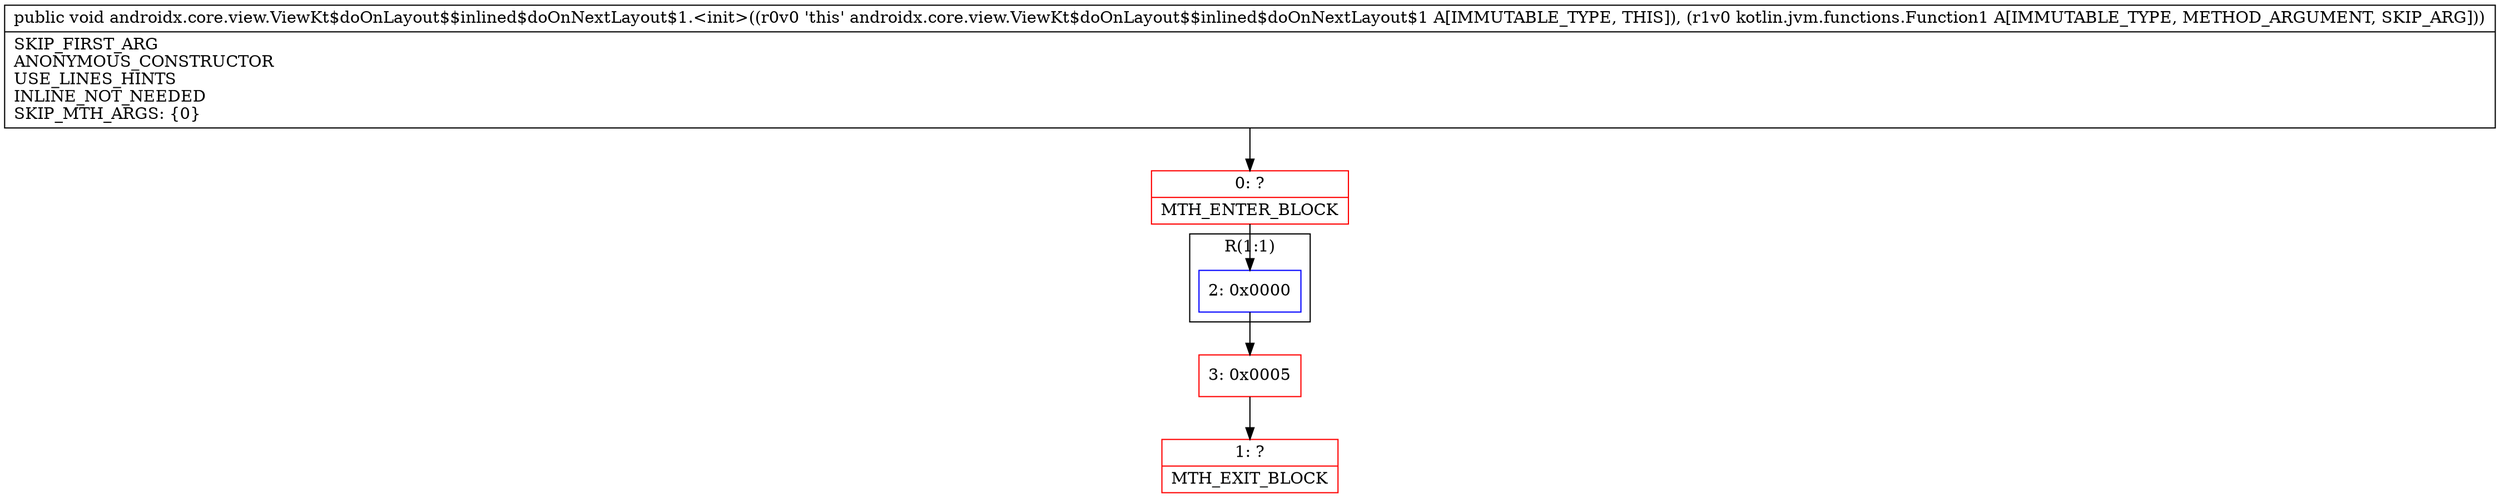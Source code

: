 digraph "CFG forandroidx.core.view.ViewKt$doOnLayout$$inlined$doOnNextLayout$1.\<init\>(Lkotlin\/jvm\/functions\/Function1;)V" {
subgraph cluster_Region_1058577888 {
label = "R(1:1)";
node [shape=record,color=blue];
Node_2 [shape=record,label="{2\:\ 0x0000}"];
}
Node_0 [shape=record,color=red,label="{0\:\ ?|MTH_ENTER_BLOCK\l}"];
Node_3 [shape=record,color=red,label="{3\:\ 0x0005}"];
Node_1 [shape=record,color=red,label="{1\:\ ?|MTH_EXIT_BLOCK\l}"];
MethodNode[shape=record,label="{public void androidx.core.view.ViewKt$doOnLayout$$inlined$doOnNextLayout$1.\<init\>((r0v0 'this' androidx.core.view.ViewKt$doOnLayout$$inlined$doOnNextLayout$1 A[IMMUTABLE_TYPE, THIS]), (r1v0 kotlin.jvm.functions.Function1 A[IMMUTABLE_TYPE, METHOD_ARGUMENT, SKIP_ARG]))  | SKIP_FIRST_ARG\lANONYMOUS_CONSTRUCTOR\lUSE_LINES_HINTS\lINLINE_NOT_NEEDED\lSKIP_MTH_ARGS: \{0\}\l}"];
MethodNode -> Node_0;Node_2 -> Node_3;
Node_0 -> Node_2;
Node_3 -> Node_1;
}

